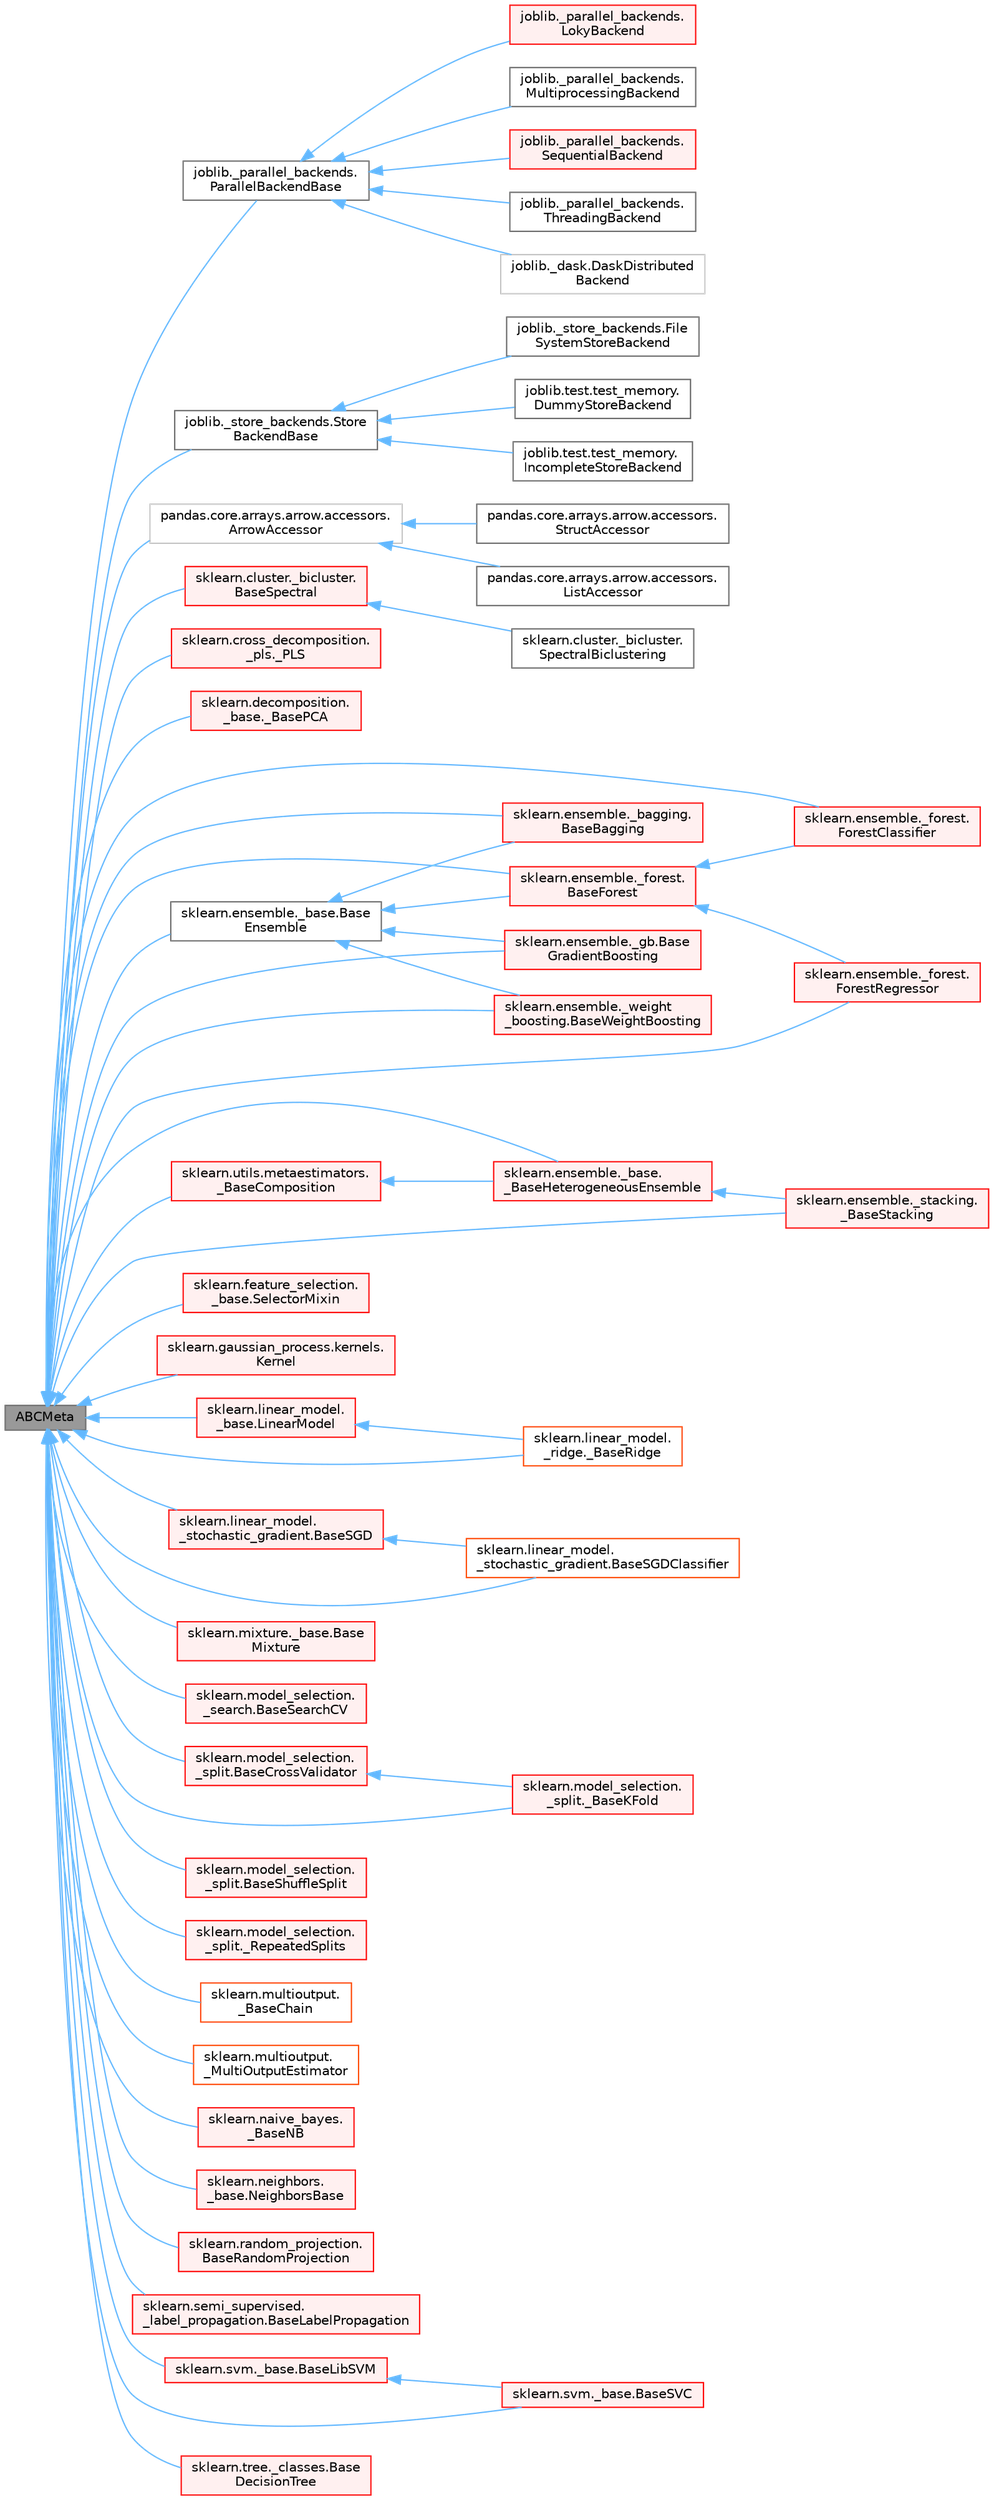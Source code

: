 digraph "ABCMeta"
{
 // LATEX_PDF_SIZE
  bgcolor="transparent";
  edge [fontname=Helvetica,fontsize=10,labelfontname=Helvetica,labelfontsize=10];
  node [fontname=Helvetica,fontsize=10,shape=box,height=0.2,width=0.4];
  rankdir="LR";
  Node1 [id="Node000001",label="ABCMeta",height=0.2,width=0.4,color="gray40", fillcolor="grey60", style="filled", fontcolor="black",tooltip=" "];
  Node1 -> Node2 [id="edge1_Node000001_Node000002",dir="back",color="steelblue1",style="solid",tooltip=" "];
  Node2 [id="Node000002",label="joblib._parallel_backends.\lParallelBackendBase",height=0.2,width=0.4,color="gray40", fillcolor="white", style="filled",URL="$da/de3/classjoblib_1_1__parallel__backends_1_1ParallelBackendBase.html",tooltip=" "];
  Node2 -> Node3 [id="edge2_Node000002_Node000003",dir="back",color="steelblue1",style="solid",tooltip=" "];
  Node3 [id="Node000003",label="joblib._dask.DaskDistributed\lBackend",height=0.2,width=0.4,color="grey75", fillcolor="white", style="filled",URL="$df/d67/classjoblib_1_1__dask_1_1DaskDistributedBackend.html",tooltip=" "];
  Node2 -> Node4 [id="edge3_Node000002_Node000004",dir="back",color="steelblue1",style="solid",tooltip=" "];
  Node4 [id="Node000004",label="joblib._parallel_backends.\lLokyBackend",height=0.2,width=0.4,color="red", fillcolor="#FFF0F0", style="filled",URL="$d0/d11/classjoblib_1_1__parallel__backends_1_1LokyBackend.html",tooltip=" "];
  Node2 -> Node6 [id="edge4_Node000002_Node000006",dir="back",color="steelblue1",style="solid",tooltip=" "];
  Node6 [id="Node000006",label="joblib._parallel_backends.\lMultiprocessingBackend",height=0.2,width=0.4,color="gray40", fillcolor="white", style="filled",URL="$d6/da3/classjoblib_1_1__parallel__backends_1_1MultiprocessingBackend.html",tooltip=" "];
  Node2 -> Node7 [id="edge5_Node000002_Node000007",dir="back",color="steelblue1",style="solid",tooltip=" "];
  Node7 [id="Node000007",label="joblib._parallel_backends.\lSequentialBackend",height=0.2,width=0.4,color="red", fillcolor="#FFF0F0", style="filled",URL="$d3/d2c/classjoblib_1_1__parallel__backends_1_1SequentialBackend.html",tooltip=" "];
  Node2 -> Node10 [id="edge6_Node000002_Node000010",dir="back",color="steelblue1",style="solid",tooltip=" "];
  Node10 [id="Node000010",label="joblib._parallel_backends.\lThreadingBackend",height=0.2,width=0.4,color="gray40", fillcolor="white", style="filled",URL="$d9/de0/classjoblib_1_1__parallel__backends_1_1ThreadingBackend.html",tooltip=" "];
  Node1 -> Node11 [id="edge7_Node000001_Node000011",dir="back",color="steelblue1",style="solid",tooltip=" "];
  Node11 [id="Node000011",label="joblib._store_backends.Store\lBackendBase",height=0.2,width=0.4,color="gray40", fillcolor="white", style="filled",URL="$d9/d36/classjoblib_1_1__store__backends_1_1StoreBackendBase.html",tooltip=" "];
  Node11 -> Node12 [id="edge8_Node000011_Node000012",dir="back",color="steelblue1",style="solid",tooltip=" "];
  Node12 [id="Node000012",label="joblib._store_backends.File\lSystemStoreBackend",height=0.2,width=0.4,color="gray40", fillcolor="white", style="filled",URL="$db/d4f/classjoblib_1_1__store__backends_1_1FileSystemStoreBackend.html",tooltip=" "];
  Node11 -> Node13 [id="edge9_Node000011_Node000013",dir="back",color="steelblue1",style="solid",tooltip=" "];
  Node13 [id="Node000013",label="joblib.test.test_memory.\lDummyStoreBackend",height=0.2,width=0.4,color="gray40", fillcolor="white", style="filled",URL="$d3/d6b/classjoblib_1_1test_1_1test__memory_1_1DummyStoreBackend.html",tooltip=" "];
  Node11 -> Node14 [id="edge10_Node000011_Node000014",dir="back",color="steelblue1",style="solid",tooltip=" "];
  Node14 [id="Node000014",label="joblib.test.test_memory.\lIncompleteStoreBackend",height=0.2,width=0.4,color="gray40", fillcolor="white", style="filled",URL="$d9/dcd/classjoblib_1_1test_1_1test__memory_1_1IncompleteStoreBackend.html",tooltip=" "];
  Node1 -> Node15 [id="edge11_Node000001_Node000015",dir="back",color="steelblue1",style="solid",tooltip=" "];
  Node15 [id="Node000015",label="pandas.core.arrays.arrow.accessors.\lArrowAccessor",height=0.2,width=0.4,color="grey75", fillcolor="white", style="filled",URL="$d6/d79/classpandas_1_1core_1_1arrays_1_1arrow_1_1accessors_1_1ArrowAccessor.html",tooltip=" "];
  Node15 -> Node16 [id="edge12_Node000015_Node000016",dir="back",color="steelblue1",style="solid",tooltip=" "];
  Node16 [id="Node000016",label="pandas.core.arrays.arrow.accessors.\lListAccessor",height=0.2,width=0.4,color="gray40", fillcolor="white", style="filled",URL="$dd/d96/classpandas_1_1core_1_1arrays_1_1arrow_1_1accessors_1_1ListAccessor.html",tooltip=" "];
  Node15 -> Node17 [id="edge13_Node000015_Node000017",dir="back",color="steelblue1",style="solid",tooltip=" "];
  Node17 [id="Node000017",label="pandas.core.arrays.arrow.accessors.\lStructAccessor",height=0.2,width=0.4,color="gray40", fillcolor="white", style="filled",URL="$db/d03/classpandas_1_1core_1_1arrays_1_1arrow_1_1accessors_1_1StructAccessor.html",tooltip=" "];
  Node1 -> Node18 [id="edge14_Node000001_Node000018",dir="back",color="steelblue1",style="solid",tooltip=" "];
  Node18 [id="Node000018",label="sklearn.cluster._bicluster.\lBaseSpectral",height=0.2,width=0.4,color="red", fillcolor="#FFF0F0", style="filled",URL="$db/d6b/classsklearn_1_1cluster_1_1__bicluster_1_1BaseSpectral.html",tooltip=" "];
  Node18 -> Node19 [id="edge15_Node000018_Node000019",dir="back",color="steelblue1",style="solid",tooltip=" "];
  Node19 [id="Node000019",label="sklearn.cluster._bicluster.\lSpectralBiclustering",height=0.2,width=0.4,color="gray40", fillcolor="white", style="filled",URL="$d1/d40/classsklearn_1_1cluster_1_1__bicluster_1_1SpectralBiclustering.html",tooltip=" "];
  Node1 -> Node21 [id="edge16_Node000001_Node000021",dir="back",color="steelblue1",style="solid",tooltip=" "];
  Node21 [id="Node000021",label="sklearn.cross_decomposition.\l_pls._PLS",height=0.2,width=0.4,color="red", fillcolor="#FFF0F0", style="filled",URL="$d2/dbd/classsklearn_1_1cross__decomposition_1_1__pls_1_1__PLS.html",tooltip=" "];
  Node1 -> Node25 [id="edge17_Node000001_Node000025",dir="back",color="steelblue1",style="solid",tooltip=" "];
  Node25 [id="Node000025",label="sklearn.decomposition.\l_base._BasePCA",height=0.2,width=0.4,color="red", fillcolor="#FFF0F0", style="filled",URL="$d6/dcb/classsklearn_1_1decomposition_1_1__base_1_1__BasePCA.html",tooltip=" "];
  Node1 -> Node28 [id="edge18_Node000001_Node000028",dir="back",color="steelblue1",style="solid",tooltip=" "];
  Node28 [id="Node000028",label="sklearn.ensemble._bagging.\lBaseBagging",height=0.2,width=0.4,color="red", fillcolor="#FFF0F0", style="filled",URL="$dd/d76/classsklearn_1_1ensemble_1_1__bagging_1_1BaseBagging.html",tooltip=" "];
  Node1 -> Node32 [id="edge19_Node000001_Node000032",dir="back",color="steelblue1",style="solid",tooltip=" "];
  Node32 [id="Node000032",label="sklearn.ensemble._base.Base\lEnsemble",height=0.2,width=0.4,color="gray40", fillcolor="white", style="filled",URL="$d9/d0e/classsklearn_1_1ensemble_1_1__base_1_1BaseEnsemble.html",tooltip=" "];
  Node32 -> Node28 [id="edge20_Node000032_Node000028",dir="back",color="steelblue1",style="solid",tooltip=" "];
  Node32 -> Node33 [id="edge21_Node000032_Node000033",dir="back",color="steelblue1",style="solid",tooltip=" "];
  Node33 [id="Node000033",label="sklearn.ensemble._forest.\lBaseForest",height=0.2,width=0.4,color="red", fillcolor="#FFF0F0", style="filled",URL="$d4/d07/classsklearn_1_1ensemble_1_1__forest_1_1BaseForest.html",tooltip=" "];
  Node33 -> Node34 [id="edge22_Node000033_Node000034",dir="back",color="steelblue1",style="solid",tooltip=" "];
  Node34 [id="Node000034",label="sklearn.ensemble._forest.\lForestClassifier",height=0.2,width=0.4,color="red", fillcolor="#FFF0F0", style="filled",URL="$d7/d9f/classsklearn_1_1ensemble_1_1__forest_1_1ForestClassifier.html",tooltip=" "];
  Node33 -> Node39 [id="edge23_Node000033_Node000039",dir="back",color="steelblue1",style="solid",tooltip=" "];
  Node39 [id="Node000039",label="sklearn.ensemble._forest.\lForestRegressor",height=0.2,width=0.4,color="red", fillcolor="#FFF0F0", style="filled",URL="$d3/d11/classsklearn_1_1ensemble_1_1__forest_1_1ForestRegressor.html",tooltip=" "];
  Node32 -> Node43 [id="edge24_Node000032_Node000043",dir="back",color="steelblue1",style="solid",tooltip=" "];
  Node43 [id="Node000043",label="sklearn.ensemble._gb.Base\lGradientBoosting",height=0.2,width=0.4,color="red", fillcolor="#FFF0F0", style="filled",URL="$db/d82/classsklearn_1_1ensemble_1_1__gb_1_1BaseGradientBoosting.html",tooltip=" "];
  Node32 -> Node46 [id="edge25_Node000032_Node000046",dir="back",color="steelblue1",style="solid",tooltip=" "];
  Node46 [id="Node000046",label="sklearn.ensemble._weight\l_boosting.BaseWeightBoosting",height=0.2,width=0.4,color="red", fillcolor="#FFF0F0", style="filled",URL="$d8/dfa/classsklearn_1_1ensemble_1_1__weight__boosting_1_1BaseWeightBoosting.html",tooltip=" "];
  Node1 -> Node49 [id="edge26_Node000001_Node000049",dir="back",color="steelblue1",style="solid",tooltip=" "];
  Node49 [id="Node000049",label="sklearn.ensemble._base.\l_BaseHeterogeneousEnsemble",height=0.2,width=0.4,color="red", fillcolor="#FFF0F0", style="filled",URL="$d0/d00/classsklearn_1_1ensemble_1_1__base_1_1__BaseHeterogeneousEnsemble.html",tooltip=" "];
  Node49 -> Node50 [id="edge27_Node000049_Node000050",dir="back",color="steelblue1",style="solid",tooltip=" "];
  Node50 [id="Node000050",label="sklearn.ensemble._stacking.\l_BaseStacking",height=0.2,width=0.4,color="red", fillcolor="#FFF0F0", style="filled",URL="$d1/d9b/classsklearn_1_1ensemble_1_1__stacking_1_1__BaseStacking.html",tooltip=" "];
  Node1 -> Node33 [id="edge28_Node000001_Node000033",dir="back",color="steelblue1",style="solid",tooltip=" "];
  Node1 -> Node34 [id="edge29_Node000001_Node000034",dir="back",color="steelblue1",style="solid",tooltip=" "];
  Node1 -> Node39 [id="edge30_Node000001_Node000039",dir="back",color="steelblue1",style="solid",tooltip=" "];
  Node1 -> Node43 [id="edge31_Node000001_Node000043",dir="back",color="steelblue1",style="solid",tooltip=" "];
  Node1 -> Node50 [id="edge32_Node000001_Node000050",dir="back",color="steelblue1",style="solid",tooltip=" "];
  Node1 -> Node46 [id="edge33_Node000001_Node000046",dir="back",color="steelblue1",style="solid",tooltip=" "];
  Node1 -> Node56 [id="edge34_Node000001_Node000056",dir="back",color="steelblue1",style="solid",tooltip=" "];
  Node56 [id="Node000056",label="sklearn.feature_selection.\l_base.SelectorMixin",height=0.2,width=0.4,color="red", fillcolor="#FFF0F0", style="filled",URL="$d3/d7a/classsklearn_1_1feature__selection_1_1__base_1_1SelectorMixin.html",tooltip=" "];
  Node1 -> Node70 [id="edge35_Node000001_Node000070",dir="back",color="steelblue1",style="solid",tooltip=" "];
  Node70 [id="Node000070",label="sklearn.gaussian_process.kernels.\lKernel",height=0.2,width=0.4,color="red", fillcolor="#FFF0F0", style="filled",URL="$dc/de3/classsklearn_1_1gaussian__process_1_1kernels_1_1Kernel.html",tooltip=" "];
  Node1 -> Node85 [id="edge36_Node000001_Node000085",dir="back",color="steelblue1",style="solid",tooltip=" "];
  Node85 [id="Node000085",label="sklearn.linear_model.\l_base.LinearModel",height=0.2,width=0.4,color="red", fillcolor="#FFF0F0", style="filled",URL="$de/d80/classsklearn_1_1linear__model_1_1__base_1_1LinearModel.html",tooltip=" "];
  Node85 -> Node109 [id="edge37_Node000085_Node000109",dir="back",color="steelblue1",style="solid",tooltip=" "];
  Node109 [id="Node000109",label="sklearn.linear_model.\l_ridge._BaseRidge",height=0.2,width=0.4,color="orangered", fillcolor="white", style="filled",URL="$d7/dfa/classsklearn_1_1linear__model_1_1__ridge_1_1__BaseRidge.html",tooltip=" "];
  Node1 -> Node109 [id="edge38_Node000001_Node000109",dir="back",color="steelblue1",style="solid",tooltip=" "];
  Node1 -> Node118 [id="edge39_Node000001_Node000118",dir="back",color="steelblue1",style="solid",tooltip=" "];
  Node118 [id="Node000118",label="sklearn.linear_model.\l_stochastic_gradient.BaseSGD",height=0.2,width=0.4,color="red", fillcolor="#FFF0F0", style="filled",URL="$d6/d2f/classsklearn_1_1linear__model_1_1__stochastic__gradient_1_1BaseSGD.html",tooltip=" "];
  Node118 -> Node119 [id="edge40_Node000118_Node000119",dir="back",color="steelblue1",style="solid",tooltip=" "];
  Node119 [id="Node000119",label="sklearn.linear_model.\l_stochastic_gradient.BaseSGDClassifier",height=0.2,width=0.4,color="orangered", fillcolor="white", style="filled",URL="$d2/def/classsklearn_1_1linear__model_1_1__stochastic__gradient_1_1BaseSGDClassifier.html",tooltip=" "];
  Node1 -> Node119 [id="edge41_Node000001_Node000119",dir="back",color="steelblue1",style="solid",tooltip=" "];
  Node1 -> Node132 [id="edge42_Node000001_Node000132",dir="back",color="steelblue1",style="solid",tooltip=" "];
  Node132 [id="Node000132",label="sklearn.mixture._base.Base\lMixture",height=0.2,width=0.4,color="red", fillcolor="#FFF0F0", style="filled",URL="$d7/d6a/classsklearn_1_1mixture_1_1__base_1_1BaseMixture.html",tooltip=" "];
  Node1 -> Node135 [id="edge43_Node000001_Node000135",dir="back",color="steelblue1",style="solid",tooltip=" "];
  Node135 [id="Node000135",label="sklearn.model_selection.\l_search.BaseSearchCV",height=0.2,width=0.4,color="red", fillcolor="#FFF0F0", style="filled",URL="$d3/d24/classsklearn_1_1model__selection_1_1__search_1_1BaseSearchCV.html",tooltip=" "];
  Node1 -> Node141 [id="edge44_Node000001_Node000141",dir="back",color="steelblue1",style="solid",tooltip=" "];
  Node141 [id="Node000141",label="sklearn.model_selection.\l_split.BaseCrossValidator",height=0.2,width=0.4,color="red", fillcolor="#FFF0F0", style="filled",URL="$d5/ded/classsklearn_1_1model__selection_1_1__split_1_1BaseCrossValidator.html",tooltip=" "];
  Node141 -> Node147 [id="edge45_Node000141_Node000147",dir="back",color="steelblue1",style="solid",tooltip=" "];
  Node147 [id="Node000147",label="sklearn.model_selection.\l_split._BaseKFold",height=0.2,width=0.4,color="red", fillcolor="#FFF0F0", style="filled",URL="$df/d85/classsklearn_1_1model__selection_1_1__split_1_1__BaseKFold.html",tooltip=" "];
  Node1 -> Node155 [id="edge46_Node000001_Node000155",dir="back",color="steelblue1",style="solid",tooltip=" "];
  Node155 [id="Node000155",label="sklearn.model_selection.\l_split.BaseShuffleSplit",height=0.2,width=0.4,color="red", fillcolor="#FFF0F0", style="filled",URL="$d1/dfd/classsklearn_1_1model__selection_1_1__split_1_1BaseShuffleSplit.html",tooltip=" "];
  Node1 -> Node147 [id="edge47_Node000001_Node000147",dir="back",color="steelblue1",style="solid",tooltip=" "];
  Node1 -> Node159 [id="edge48_Node000001_Node000159",dir="back",color="steelblue1",style="solid",tooltip=" "];
  Node159 [id="Node000159",label="sklearn.model_selection.\l_split._RepeatedSplits",height=0.2,width=0.4,color="red", fillcolor="#FFF0F0", style="filled",URL="$de/d91/classsklearn_1_1model__selection_1_1__split_1_1__RepeatedSplits.html",tooltip=" "];
  Node1 -> Node162 [id="edge49_Node000001_Node000162",dir="back",color="steelblue1",style="solid",tooltip=" "];
  Node162 [id="Node000162",label="sklearn.multioutput.\l_BaseChain",height=0.2,width=0.4,color="orangered", fillcolor="white", style="filled",URL="$da/d56/classsklearn_1_1multioutput_1_1__BaseChain.html",tooltip=" "];
  Node1 -> Node165 [id="edge50_Node000001_Node000165",dir="back",color="steelblue1",style="solid",tooltip=" "];
  Node165 [id="Node000165",label="sklearn.multioutput.\l_MultiOutputEstimator",height=0.2,width=0.4,color="orangered", fillcolor="white", style="filled",URL="$dd/d1c/classsklearn_1_1multioutput_1_1__MultiOutputEstimator.html",tooltip=" "];
  Node1 -> Node168 [id="edge51_Node000001_Node000168",dir="back",color="steelblue1",style="solid",tooltip=" "];
  Node168 [id="Node000168",label="sklearn.naive_bayes.\l_BaseNB",height=0.2,width=0.4,color="red", fillcolor="#FFF0F0", style="filled",URL="$d7/ddc/classsklearn_1_1naive__bayes_1_1__BaseNB.html",tooltip=" "];
  Node1 -> Node175 [id="edge52_Node000001_Node000175",dir="back",color="steelblue1",style="solid",tooltip=" "];
  Node175 [id="Node000175",label="sklearn.neighbors.\l_base.NeighborsBase",height=0.2,width=0.4,color="red", fillcolor="#FFF0F0", style="filled",URL="$d6/d60/classsklearn_1_1neighbors_1_1__base_1_1NeighborsBase.html",tooltip=" "];
  Node1 -> Node184 [id="edge53_Node000001_Node000184",dir="back",color="steelblue1",style="solid",tooltip=" "];
  Node184 [id="Node000184",label="sklearn.random_projection.\lBaseRandomProjection",height=0.2,width=0.4,color="red", fillcolor="#FFF0F0", style="filled",URL="$db/d2c/classsklearn_1_1random__projection_1_1BaseRandomProjection.html",tooltip=" "];
  Node1 -> Node187 [id="edge54_Node000001_Node000187",dir="back",color="steelblue1",style="solid",tooltip=" "];
  Node187 [id="Node000187",label="sklearn.semi_supervised.\l_label_propagation.BaseLabelPropagation",height=0.2,width=0.4,color="red", fillcolor="#FFF0F0", style="filled",URL="$d8/dab/classsklearn_1_1semi__supervised_1_1__label__propagation_1_1BaseLabelPropagation.html",tooltip=" "];
  Node1 -> Node190 [id="edge55_Node000001_Node000190",dir="back",color="steelblue1",style="solid",tooltip=" "];
  Node190 [id="Node000190",label="sklearn.svm._base.BaseLibSVM",height=0.2,width=0.4,color="red", fillcolor="#FFF0F0", style="filled",URL="$de/daf/classsklearn_1_1svm_1_1__base_1_1BaseLibSVM.html",tooltip=" "];
  Node190 -> Node191 [id="edge56_Node000190_Node000191",dir="back",color="steelblue1",style="solid",tooltip=" "];
  Node191 [id="Node000191",label="sklearn.svm._base.BaseSVC",height=0.2,width=0.4,color="red", fillcolor="#FFF0F0", style="filled",URL="$d5/dcb/classsklearn_1_1svm_1_1__base_1_1BaseSVC.html",tooltip=" "];
  Node1 -> Node191 [id="edge57_Node000001_Node000191",dir="back",color="steelblue1",style="solid",tooltip=" "];
  Node1 -> Node197 [id="edge58_Node000001_Node000197",dir="back",color="steelblue1",style="solid",tooltip=" "];
  Node197 [id="Node000197",label="sklearn.tree._classes.Base\lDecisionTree",height=0.2,width=0.4,color="red", fillcolor="#FFF0F0", style="filled",URL="$d2/dc4/classsklearn_1_1tree_1_1__classes_1_1BaseDecisionTree.html",tooltip=" "];
  Node1 -> Node204 [id="edge59_Node000001_Node000204",dir="back",color="steelblue1",style="solid",tooltip=" "];
  Node204 [id="Node000204",label="sklearn.utils.metaestimators.\l_BaseComposition",height=0.2,width=0.4,color="red", fillcolor="#FFF0F0", style="filled",URL="$d6/dcc/classsklearn_1_1utils_1_1metaestimators_1_1__BaseComposition.html",tooltip=" "];
  Node204 -> Node49 [id="edge60_Node000204_Node000049",dir="back",color="steelblue1",style="solid",tooltip=" "];
}
